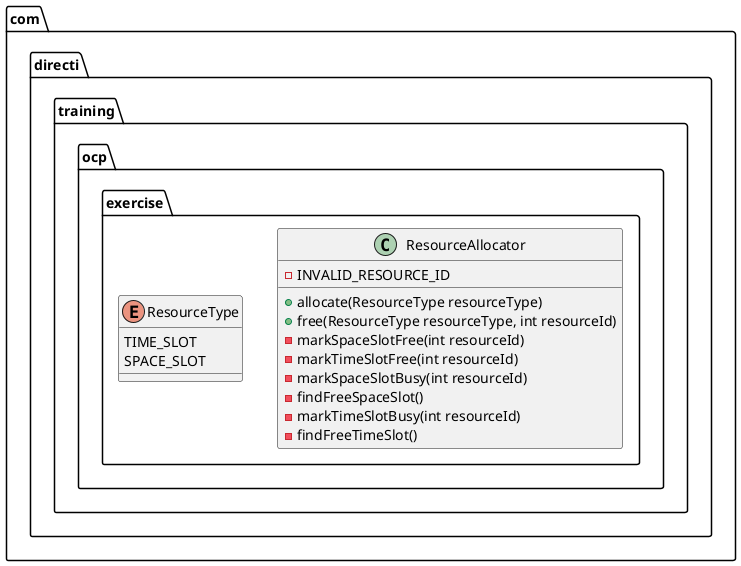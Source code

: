 @startuml ocp
package "com.directi.training.ocp.exercise" {
  class ResourceAllocator {
    - INVALID_RESOURCE_ID
    + allocate(ResourceType resourceType)
    + free(ResourceType resourceType, int resourceId)
    - markSpaceSlotFree(int resourceId)
    - markTimeSlotFree(int resourceId)
    - markSpaceSlotBusy(int resourceId)
    - findFreeSpaceSlot()
    - markTimeSlotBusy(int resourceId)
    - findFreeTimeSlot()
  }
  enum ResourceType {
    TIME_SLOT
    SPACE_SLOT
  }
}
@enduml
